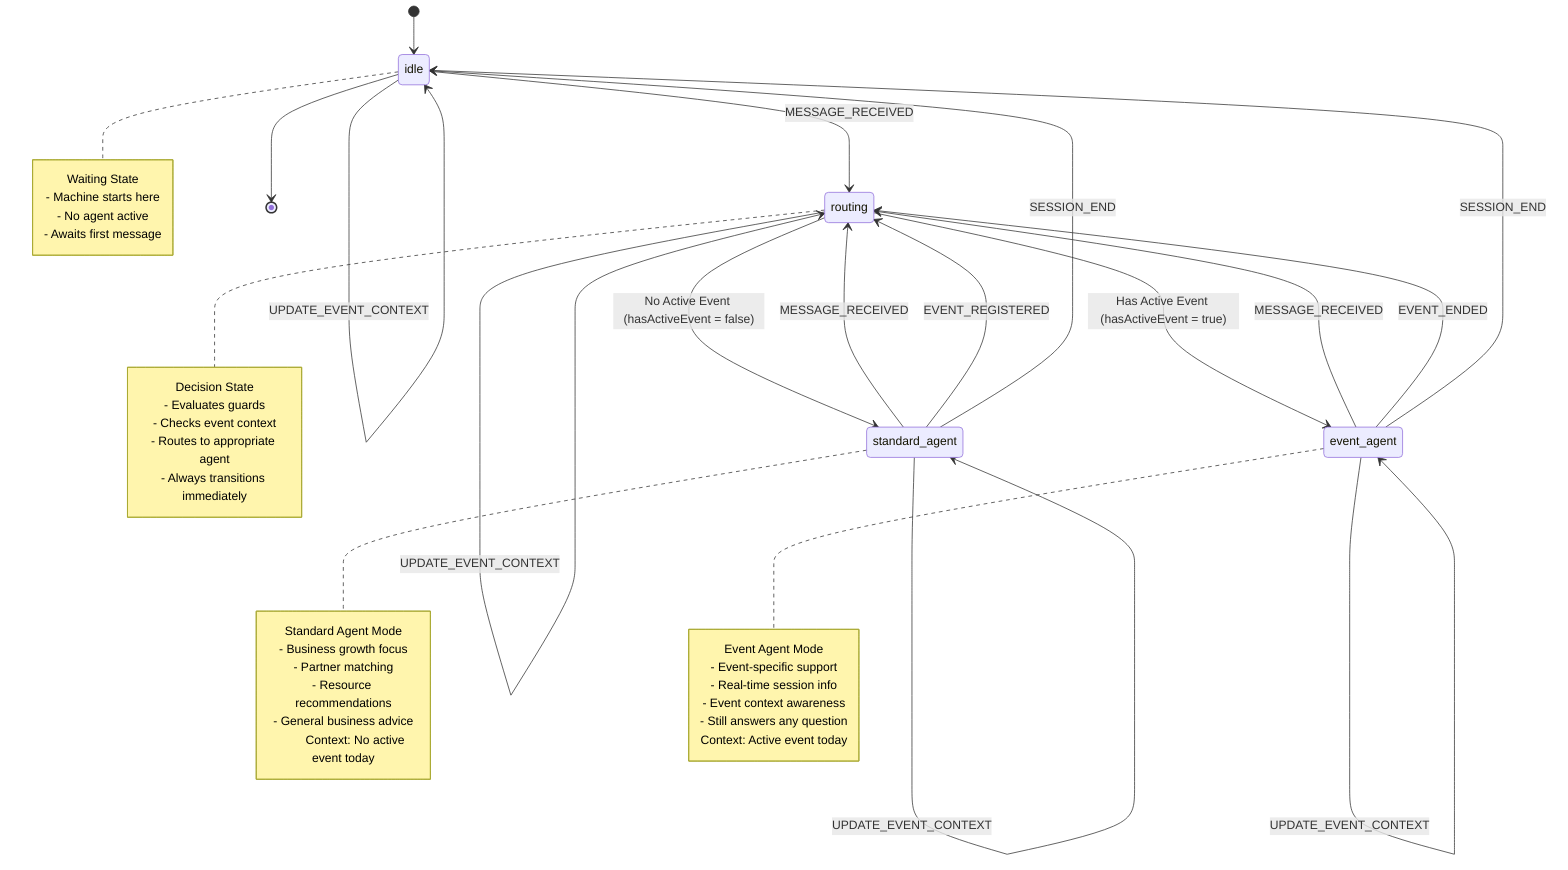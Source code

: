 stateDiagram-v2
    [*] --> idle

    idle --> routing : MESSAGE_RECEIVED
    idle --> idle : UPDATE_EVENT_CONTEXT

    routing --> standard_agent : No Active Event (hasActiveEvent = false)
    routing --> event_agent : Has Active Event (hasActiveEvent = true)
    routing --> routing : UPDATE_EVENT_CONTEXT

    standard_agent --> routing : MESSAGE_RECEIVED
    standard_agent --> routing : EVENT_REGISTERED
    standard_agent --> idle : SESSION_END
    standard_agent --> standard_agent : UPDATE_EVENT_CONTEXT

    event_agent --> routing : MESSAGE_RECEIVED
    event_agent --> routing : EVENT_ENDED
    event_agent --> idle : SESSION_END
    event_agent --> event_agent : UPDATE_EVENT_CONTEXT

    idle --> [*]

    note right of idle
        Waiting State
        - Machine starts here
        - No agent active
        - Awaits first message
    end note

    note right of routing
        Decision State
        - Evaluates guards
        - Checks event context
        - Routes to appropriate agent
        - Always transitions immediately
    end note

    note right of standard_agent
        Standard Agent Mode
        - Business growth focus
        - Partner matching
        - Resource recommendations
        - General business advice

        Context: No active event today
    end note

    note right of event_agent
        Event Agent Mode
        - Event-specific support
        - Real-time session info
        - Event context awareness
        - Still answers any question

        Context: Active event today
    end note
